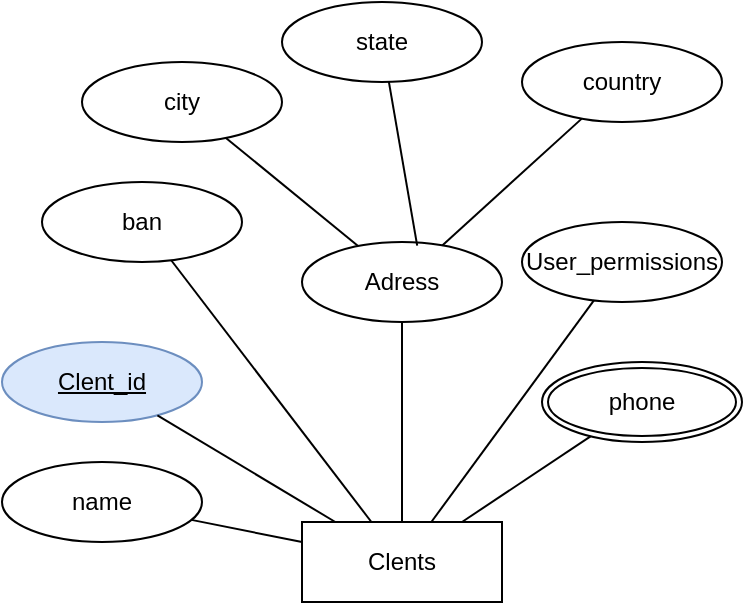 <mxfile version="26.1.1">
  <diagram name="Page-1" id="0Go1meMKCaIbpSAQUN-O">
    <mxGraphModel dx="1886" dy="1706" grid="1" gridSize="10" guides="1" tooltips="1" connect="1" arrows="1" fold="1" page="1" pageScale="1" pageWidth="850" pageHeight="1100" math="0" shadow="0">
      <root>
        <mxCell id="0" />
        <mxCell id="1" parent="0" />
        <mxCell id="fziOAV0O-x6QPgWiYuab-1" value="Clents" style="whiteSpace=wrap;html=1;align=center;" vertex="1" parent="1">
          <mxGeometry x="50" y="90" width="100" height="40" as="geometry" />
        </mxCell>
        <mxCell id="fziOAV0O-x6QPgWiYuab-2" value="Clent_id" style="ellipse;whiteSpace=wrap;html=1;align=center;fontStyle=4;fillColor=#dae8fc;strokeColor=#6c8ebf;gradientColor=none;" vertex="1" parent="1">
          <mxGeometry x="-100" width="100" height="40" as="geometry" />
        </mxCell>
        <mxCell id="fziOAV0O-x6QPgWiYuab-3" value="phone" style="ellipse;shape=doubleEllipse;margin=3;whiteSpace=wrap;html=1;align=center;" vertex="1" parent="1">
          <mxGeometry x="170" y="10" width="100" height="40" as="geometry" />
        </mxCell>
        <mxCell id="fziOAV0O-x6QPgWiYuab-4" value="Adress" style="ellipse;whiteSpace=wrap;html=1;align=center;" vertex="1" parent="1">
          <mxGeometry x="50" y="-50" width="100" height="40" as="geometry" />
        </mxCell>
        <mxCell id="fziOAV0O-x6QPgWiYuab-5" value="state" style="ellipse;whiteSpace=wrap;html=1;align=center;" vertex="1" parent="1">
          <mxGeometry x="40" y="-170" width="100" height="40" as="geometry" />
        </mxCell>
        <mxCell id="fziOAV0O-x6QPgWiYuab-6" value="country" style="ellipse;whiteSpace=wrap;html=1;align=center;" vertex="1" parent="1">
          <mxGeometry x="160" y="-150" width="100" height="40" as="geometry" />
        </mxCell>
        <mxCell id="fziOAV0O-x6QPgWiYuab-7" value="city" style="ellipse;whiteSpace=wrap;html=1;align=center;" vertex="1" parent="1">
          <mxGeometry x="-60" y="-140" width="100" height="40" as="geometry" />
        </mxCell>
        <mxCell id="fziOAV0O-x6QPgWiYuab-8" value="" style="endArrow=none;html=1;rounded=0;" edge="1" parent="1" source="fziOAV0O-x6QPgWiYuab-6" target="fziOAV0O-x6QPgWiYuab-4">
          <mxGeometry relative="1" as="geometry">
            <mxPoint x="340" y="-90" as="sourcePoint" />
            <mxPoint x="500" y="-90" as="targetPoint" />
          </mxGeometry>
        </mxCell>
        <mxCell id="fziOAV0O-x6QPgWiYuab-9" value="" style="endArrow=none;html=1;rounded=0;entryX=0.576;entryY=0.045;entryDx=0;entryDy=0;entryPerimeter=0;" edge="1" parent="1" source="fziOAV0O-x6QPgWiYuab-5" target="fziOAV0O-x6QPgWiYuab-4">
          <mxGeometry relative="1" as="geometry">
            <mxPoint x="90" y="-160" as="sourcePoint" />
            <mxPoint x="250" y="-160" as="targetPoint" />
          </mxGeometry>
        </mxCell>
        <mxCell id="fziOAV0O-x6QPgWiYuab-10" value="" style="endArrow=none;html=1;rounded=0;" edge="1" parent="1" source="fziOAV0O-x6QPgWiYuab-7" target="fziOAV0O-x6QPgWiYuab-4">
          <mxGeometry relative="1" as="geometry">
            <mxPoint x="-80" y="-60" as="sourcePoint" />
            <mxPoint x="80" y="-60" as="targetPoint" />
          </mxGeometry>
        </mxCell>
        <mxCell id="fziOAV0O-x6QPgWiYuab-11" value="" style="endArrow=none;html=1;rounded=0;" edge="1" parent="1" source="fziOAV0O-x6QPgWiYuab-3" target="fziOAV0O-x6QPgWiYuab-1">
          <mxGeometry relative="1" as="geometry">
            <mxPoint x="340" y="-90" as="sourcePoint" />
            <mxPoint x="500" y="-90" as="targetPoint" />
          </mxGeometry>
        </mxCell>
        <mxCell id="fziOAV0O-x6QPgWiYuab-12" value="" style="endArrow=none;html=1;rounded=0;" edge="1" parent="1" source="fziOAV0O-x6QPgWiYuab-4" target="fziOAV0O-x6QPgWiYuab-1">
          <mxGeometry relative="1" as="geometry">
            <mxPoint x="340" y="20" as="sourcePoint" />
            <mxPoint x="500" y="20" as="targetPoint" />
          </mxGeometry>
        </mxCell>
        <mxCell id="fziOAV0O-x6QPgWiYuab-13" value="" style="endArrow=none;html=1;rounded=0;" edge="1" parent="1" source="fziOAV0O-x6QPgWiYuab-2" target="fziOAV0O-x6QPgWiYuab-1">
          <mxGeometry relative="1" as="geometry">
            <mxPoint x="-90" y="80" as="sourcePoint" />
            <mxPoint x="70" y="80" as="targetPoint" />
          </mxGeometry>
        </mxCell>
        <mxCell id="fziOAV0O-x6QPgWiYuab-14" value="name" style="ellipse;whiteSpace=wrap;html=1;align=center;" vertex="1" parent="1">
          <mxGeometry x="-100" y="60" width="100" height="40" as="geometry" />
        </mxCell>
        <mxCell id="fziOAV0O-x6QPgWiYuab-15" value="" style="endArrow=none;html=1;rounded=0;" edge="1" parent="1" source="fziOAV0O-x6QPgWiYuab-14" target="fziOAV0O-x6QPgWiYuab-1">
          <mxGeometry relative="1" as="geometry">
            <mxPoint x="20" y="230" as="sourcePoint" />
            <mxPoint x="180" y="230" as="targetPoint" />
          </mxGeometry>
        </mxCell>
        <mxCell id="fziOAV0O-x6QPgWiYuab-16" value="User_permissions" style="ellipse;whiteSpace=wrap;html=1;align=center;" vertex="1" parent="1">
          <mxGeometry x="160" y="-60" width="100" height="40" as="geometry" />
        </mxCell>
        <mxCell id="fziOAV0O-x6QPgWiYuab-17" value="ban" style="ellipse;whiteSpace=wrap;html=1;align=center;" vertex="1" parent="1">
          <mxGeometry x="-80" y="-80" width="100" height="40" as="geometry" />
        </mxCell>
        <mxCell id="fziOAV0O-x6QPgWiYuab-18" value="" style="endArrow=none;html=1;rounded=0;" edge="1" parent="1" source="fziOAV0O-x6QPgWiYuab-16" target="fziOAV0O-x6QPgWiYuab-1">
          <mxGeometry relative="1" as="geometry">
            <mxPoint x="-70" y="270" as="sourcePoint" />
            <mxPoint x="90" y="270" as="targetPoint" />
          </mxGeometry>
        </mxCell>
        <mxCell id="fziOAV0O-x6QPgWiYuab-19" value="" style="endArrow=none;html=1;rounded=0;" edge="1" parent="1" source="fziOAV0O-x6QPgWiYuab-17" target="fziOAV0O-x6QPgWiYuab-1">
          <mxGeometry relative="1" as="geometry">
            <mxPoint x="-60" y="240" as="sourcePoint" />
            <mxPoint x="100" y="240" as="targetPoint" />
          </mxGeometry>
        </mxCell>
      </root>
    </mxGraphModel>
  </diagram>
</mxfile>
